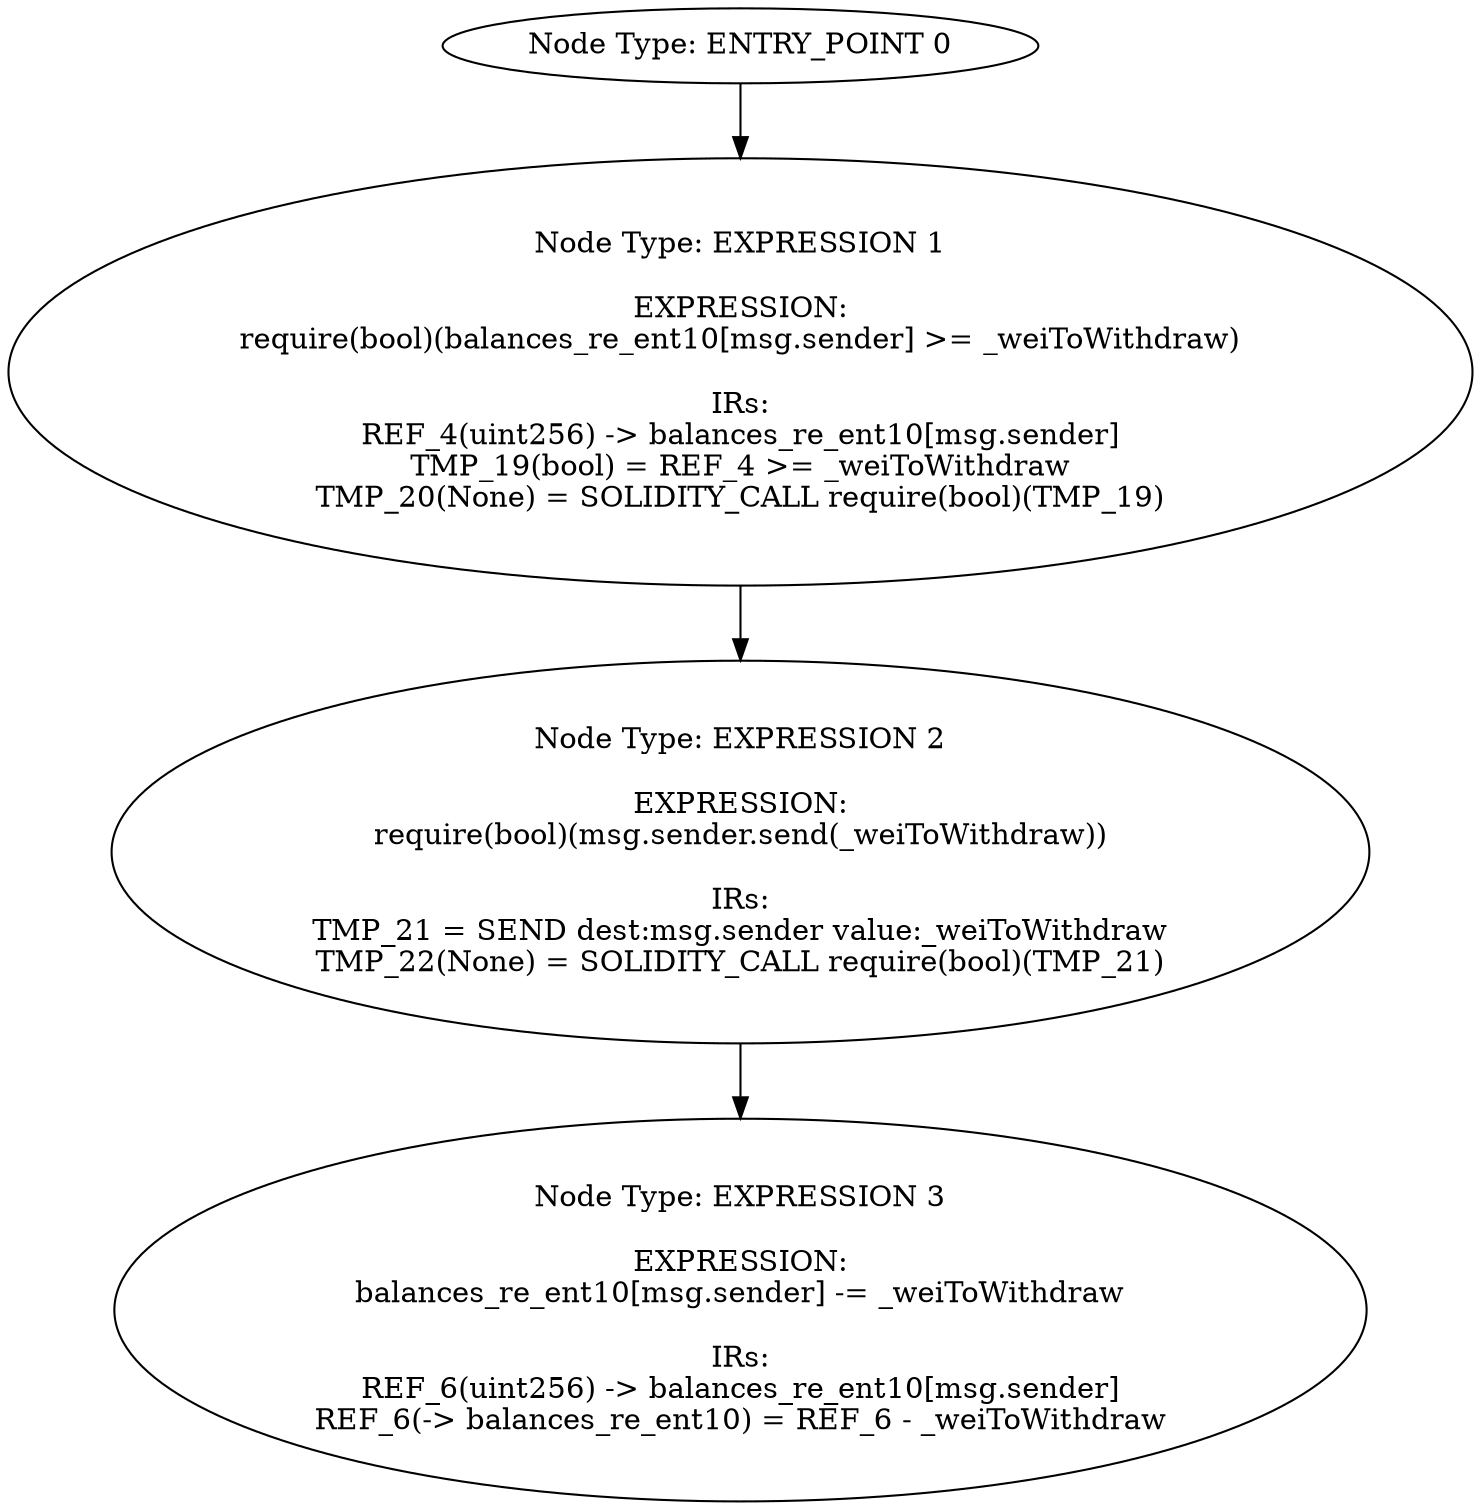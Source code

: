 digraph{
0[label="Node Type: ENTRY_POINT 0
"];
0->1;
1[label="Node Type: EXPRESSION 1

EXPRESSION:
require(bool)(balances_re_ent10[msg.sender] >= _weiToWithdraw)

IRs:
REF_4(uint256) -> balances_re_ent10[msg.sender]
TMP_19(bool) = REF_4 >= _weiToWithdraw
TMP_20(None) = SOLIDITY_CALL require(bool)(TMP_19)"];
1->2;
2[label="Node Type: EXPRESSION 2

EXPRESSION:
require(bool)(msg.sender.send(_weiToWithdraw))

IRs:
TMP_21 = SEND dest:msg.sender value:_weiToWithdraw
TMP_22(None) = SOLIDITY_CALL require(bool)(TMP_21)"];
2->3;
3[label="Node Type: EXPRESSION 3

EXPRESSION:
balances_re_ent10[msg.sender] -= _weiToWithdraw

IRs:
REF_6(uint256) -> balances_re_ent10[msg.sender]
REF_6(-> balances_re_ent10) = REF_6 - _weiToWithdraw"];
}
